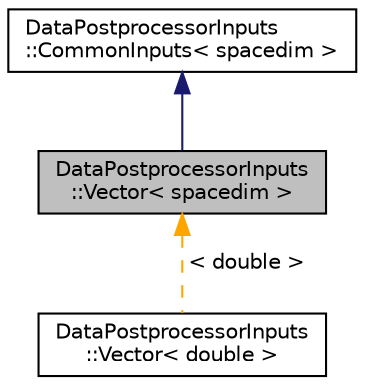 digraph "DataPostprocessorInputs::Vector&lt; spacedim &gt;"
{
 // LATEX_PDF_SIZE
  edge [fontname="Helvetica",fontsize="10",labelfontname="Helvetica",labelfontsize="10"];
  node [fontname="Helvetica",fontsize="10",shape=record];
  Node1 [label="DataPostprocessorInputs\l::Vector\< spacedim \>",height=0.2,width=0.4,color="black", fillcolor="grey75", style="filled", fontcolor="black",tooltip=" "];
  Node2 -> Node1 [dir="back",color="midnightblue",fontsize="10",style="solid",fontname="Helvetica"];
  Node2 [label="DataPostprocessorInputs\l::CommonInputs\< spacedim \>",height=0.2,width=0.4,color="black", fillcolor="white", style="filled",URL="$structDataPostprocessorInputs_1_1CommonInputs.html",tooltip=" "];
  Node1 -> Node3 [dir="back",color="orange",fontsize="10",style="dashed",label=" \< double \>" ,fontname="Helvetica"];
  Node3 [label="DataPostprocessorInputs\l::Vector\< double \>",height=0.2,width=0.4,color="black", fillcolor="white", style="filled",URL="$structDataPostprocessorInputs_1_1Vector.html",tooltip=" "];
}

